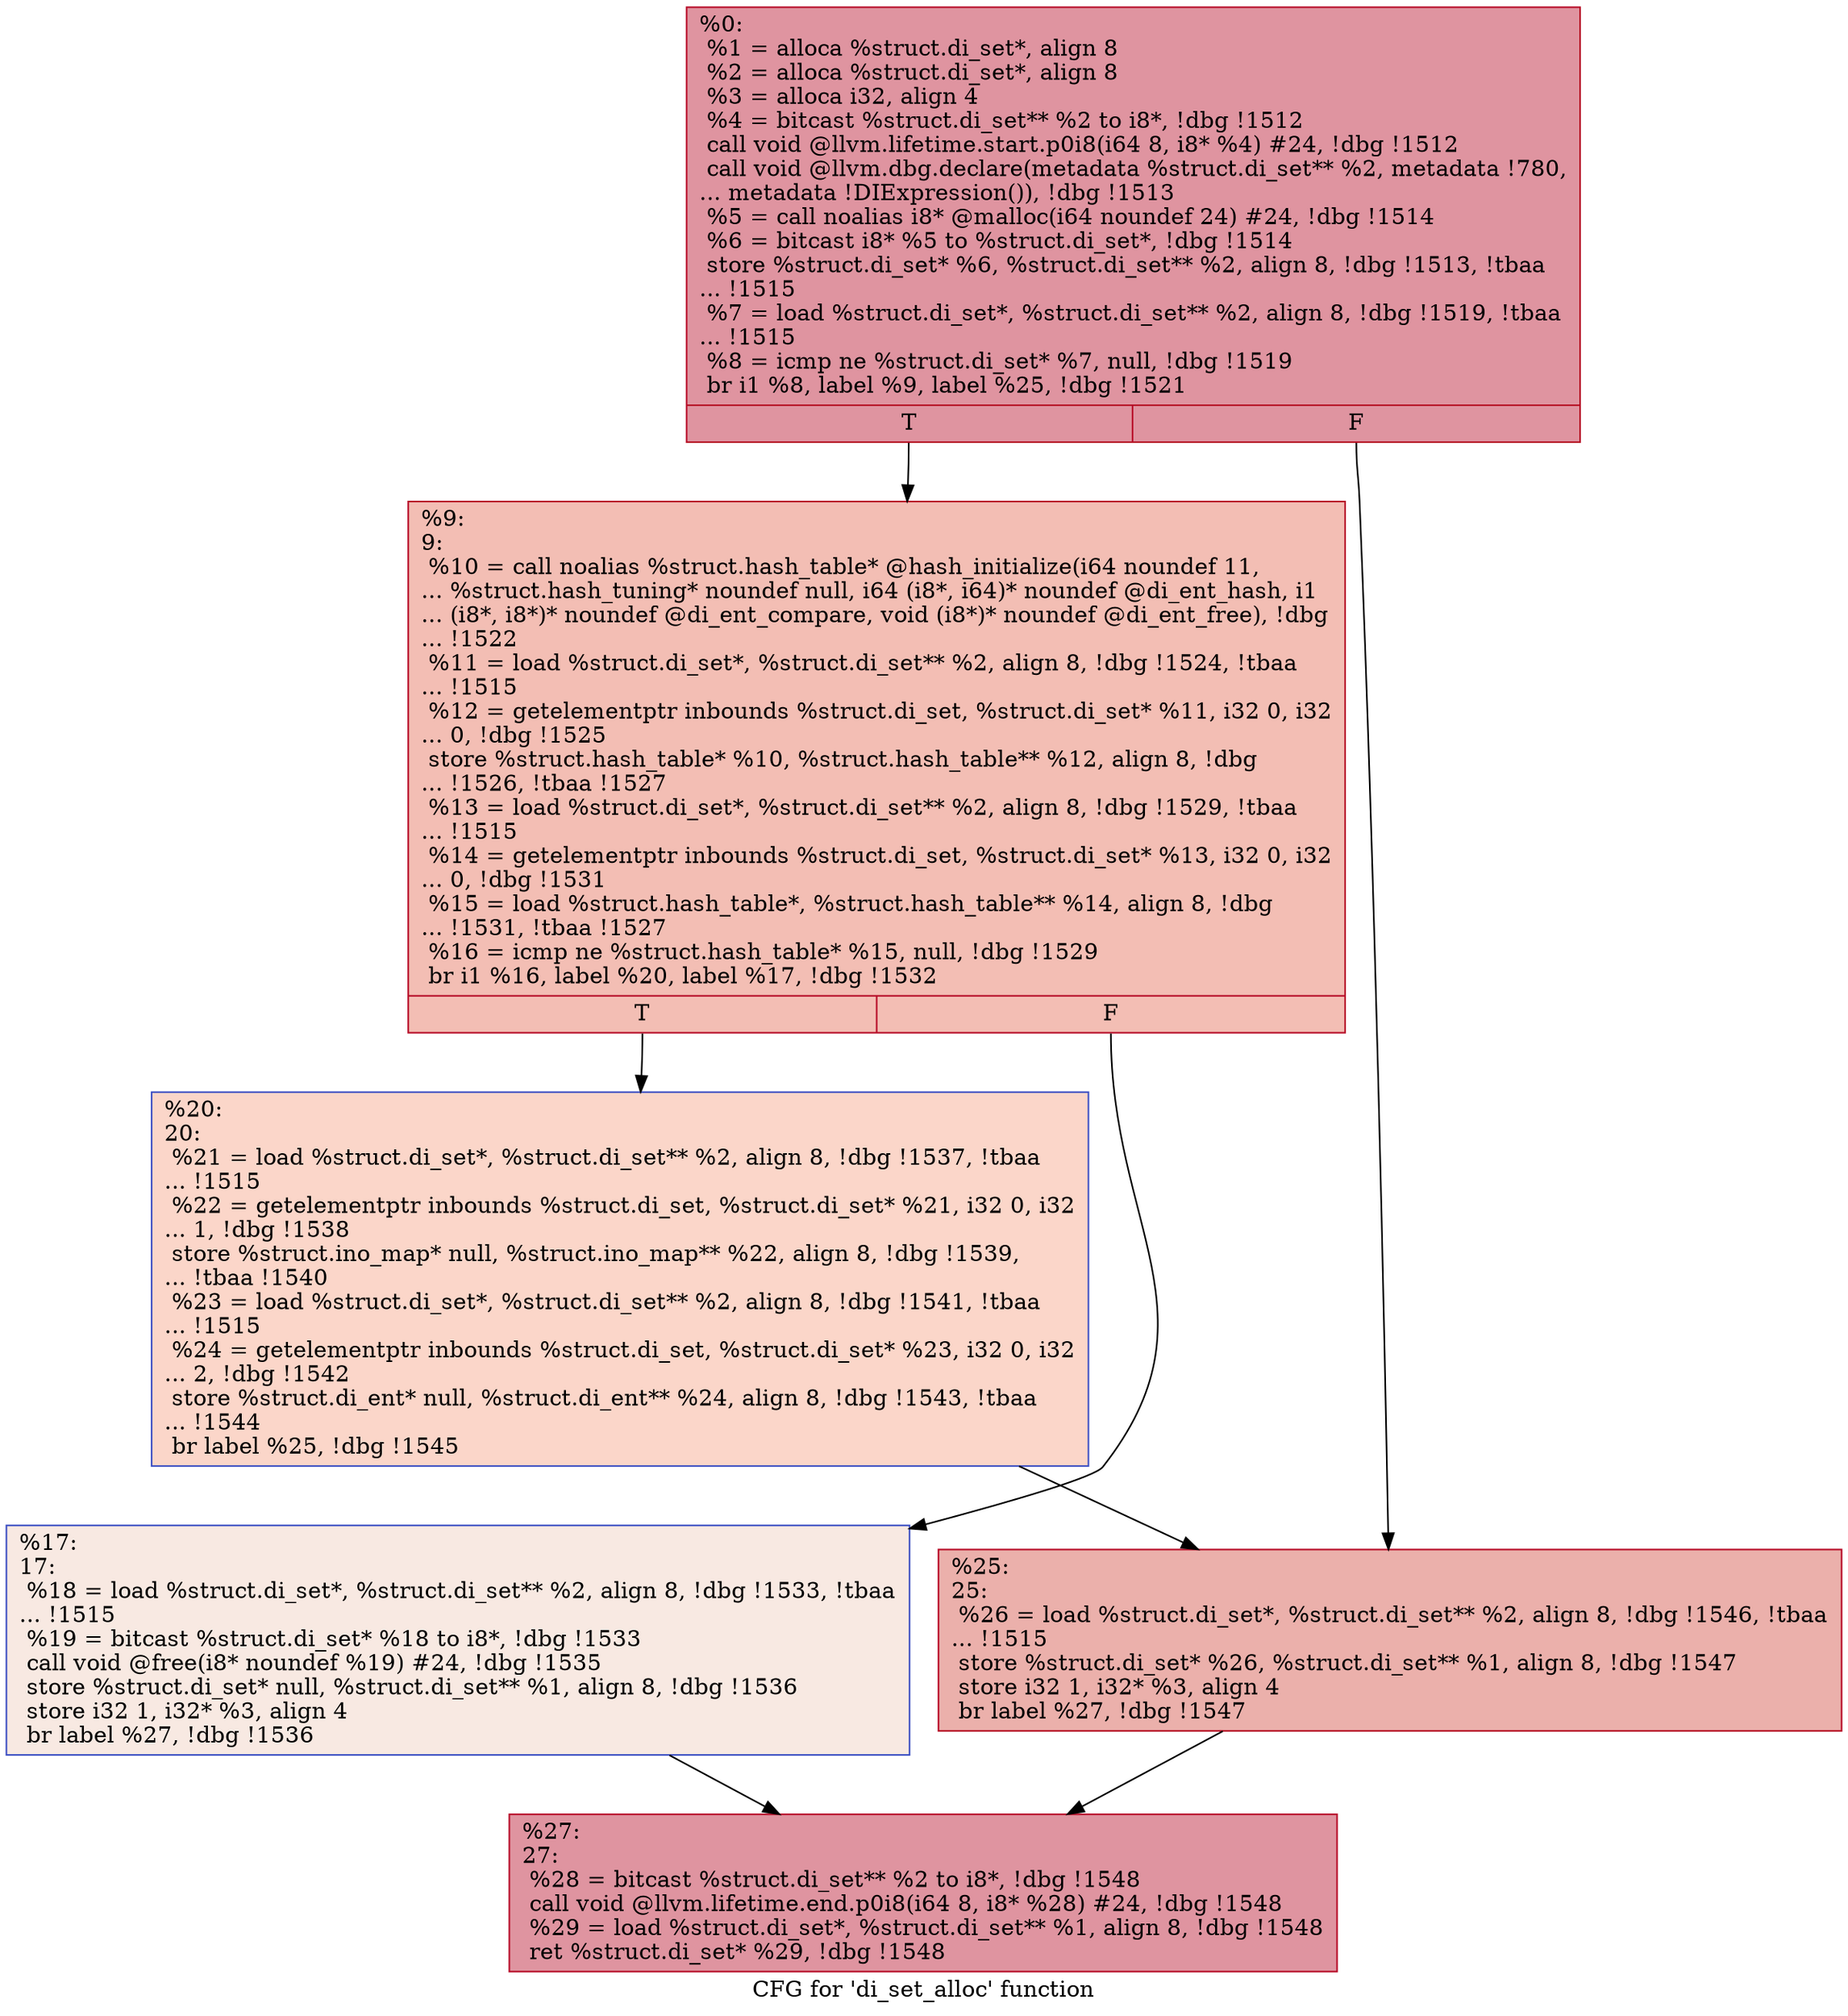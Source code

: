 digraph "CFG for 'di_set_alloc' function" {
	label="CFG for 'di_set_alloc' function";

	Node0x23d1870 [shape=record,color="#b70d28ff", style=filled, fillcolor="#b70d2870",label="{%0:\l  %1 = alloca %struct.di_set*, align 8\l  %2 = alloca %struct.di_set*, align 8\l  %3 = alloca i32, align 4\l  %4 = bitcast %struct.di_set** %2 to i8*, !dbg !1512\l  call void @llvm.lifetime.start.p0i8(i64 8, i8* %4) #24, !dbg !1512\l  call void @llvm.dbg.declare(metadata %struct.di_set** %2, metadata !780,\l... metadata !DIExpression()), !dbg !1513\l  %5 = call noalias i8* @malloc(i64 noundef 24) #24, !dbg !1514\l  %6 = bitcast i8* %5 to %struct.di_set*, !dbg !1514\l  store %struct.di_set* %6, %struct.di_set** %2, align 8, !dbg !1513, !tbaa\l... !1515\l  %7 = load %struct.di_set*, %struct.di_set** %2, align 8, !dbg !1519, !tbaa\l... !1515\l  %8 = icmp ne %struct.di_set* %7, null, !dbg !1519\l  br i1 %8, label %9, label %25, !dbg !1521\l|{<s0>T|<s1>F}}"];
	Node0x23d1870:s0 -> Node0x23d1940;
	Node0x23d1870:s1 -> Node0x23d1a30;
	Node0x23d1940 [shape=record,color="#b70d28ff", style=filled, fillcolor="#e36c5570",label="{%9:\l9:                                                \l  %10 = call noalias %struct.hash_table* @hash_initialize(i64 noundef 11,\l... %struct.hash_tuning* noundef null, i64 (i8*, i64)* noundef @di_ent_hash, i1\l... (i8*, i8*)* noundef @di_ent_compare, void (i8*)* noundef @di_ent_free), !dbg\l... !1522\l  %11 = load %struct.di_set*, %struct.di_set** %2, align 8, !dbg !1524, !tbaa\l... !1515\l  %12 = getelementptr inbounds %struct.di_set, %struct.di_set* %11, i32 0, i32\l... 0, !dbg !1525\l  store %struct.hash_table* %10, %struct.hash_table** %12, align 8, !dbg\l... !1526, !tbaa !1527\l  %13 = load %struct.di_set*, %struct.di_set** %2, align 8, !dbg !1529, !tbaa\l... !1515\l  %14 = getelementptr inbounds %struct.di_set, %struct.di_set* %13, i32 0, i32\l... 0, !dbg !1531\l  %15 = load %struct.hash_table*, %struct.hash_table** %14, align 8, !dbg\l... !1531, !tbaa !1527\l  %16 = icmp ne %struct.hash_table* %15, null, !dbg !1529\l  br i1 %16, label %20, label %17, !dbg !1532\l|{<s0>T|<s1>F}}"];
	Node0x23d1940:s0 -> Node0x23d19e0;
	Node0x23d1940:s1 -> Node0x23d1990;
	Node0x23d1990 [shape=record,color="#3d50c3ff", style=filled, fillcolor="#efcebd70",label="{%17:\l17:                                               \l  %18 = load %struct.di_set*, %struct.di_set** %2, align 8, !dbg !1533, !tbaa\l... !1515\l  %19 = bitcast %struct.di_set* %18 to i8*, !dbg !1533\l  call void @free(i8* noundef %19) #24, !dbg !1535\l  store %struct.di_set* null, %struct.di_set** %1, align 8, !dbg !1536\l  store i32 1, i32* %3, align 4\l  br label %27, !dbg !1536\l}"];
	Node0x23d1990 -> Node0x23d1a80;
	Node0x23d19e0 [shape=record,color="#3d50c3ff", style=filled, fillcolor="#f6a38570",label="{%20:\l20:                                               \l  %21 = load %struct.di_set*, %struct.di_set** %2, align 8, !dbg !1537, !tbaa\l... !1515\l  %22 = getelementptr inbounds %struct.di_set, %struct.di_set* %21, i32 0, i32\l... 1, !dbg !1538\l  store %struct.ino_map* null, %struct.ino_map** %22, align 8, !dbg !1539,\l... !tbaa !1540\l  %23 = load %struct.di_set*, %struct.di_set** %2, align 8, !dbg !1541, !tbaa\l... !1515\l  %24 = getelementptr inbounds %struct.di_set, %struct.di_set* %23, i32 0, i32\l... 2, !dbg !1542\l  store %struct.di_ent* null, %struct.di_ent** %24, align 8, !dbg !1543, !tbaa\l... !1544\l  br label %25, !dbg !1545\l}"];
	Node0x23d19e0 -> Node0x23d1a30;
	Node0x23d1a30 [shape=record,color="#b70d28ff", style=filled, fillcolor="#d24b4070",label="{%25:\l25:                                               \l  %26 = load %struct.di_set*, %struct.di_set** %2, align 8, !dbg !1546, !tbaa\l... !1515\l  store %struct.di_set* %26, %struct.di_set** %1, align 8, !dbg !1547\l  store i32 1, i32* %3, align 4\l  br label %27, !dbg !1547\l}"];
	Node0x23d1a30 -> Node0x23d1a80;
	Node0x23d1a80 [shape=record,color="#b70d28ff", style=filled, fillcolor="#b70d2870",label="{%27:\l27:                                               \l  %28 = bitcast %struct.di_set** %2 to i8*, !dbg !1548\l  call void @llvm.lifetime.end.p0i8(i64 8, i8* %28) #24, !dbg !1548\l  %29 = load %struct.di_set*, %struct.di_set** %1, align 8, !dbg !1548\l  ret %struct.di_set* %29, !dbg !1548\l}"];
}

